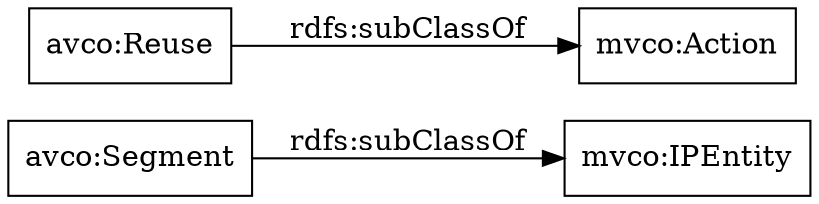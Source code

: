 digraph ar2dtool_diagram { 
rankdir=LR;
size="1000"
node [shape = rectangle, color="black"]; "avco:Segment" "avco:Reuse" ; /*classes style*/
	"avco:Segment" -> "mvco:IPEntity" [ label = "rdfs:subClassOf" ];
	"avco:Reuse" -> "mvco:Action" [ label = "rdfs:subClassOf" ];

}
